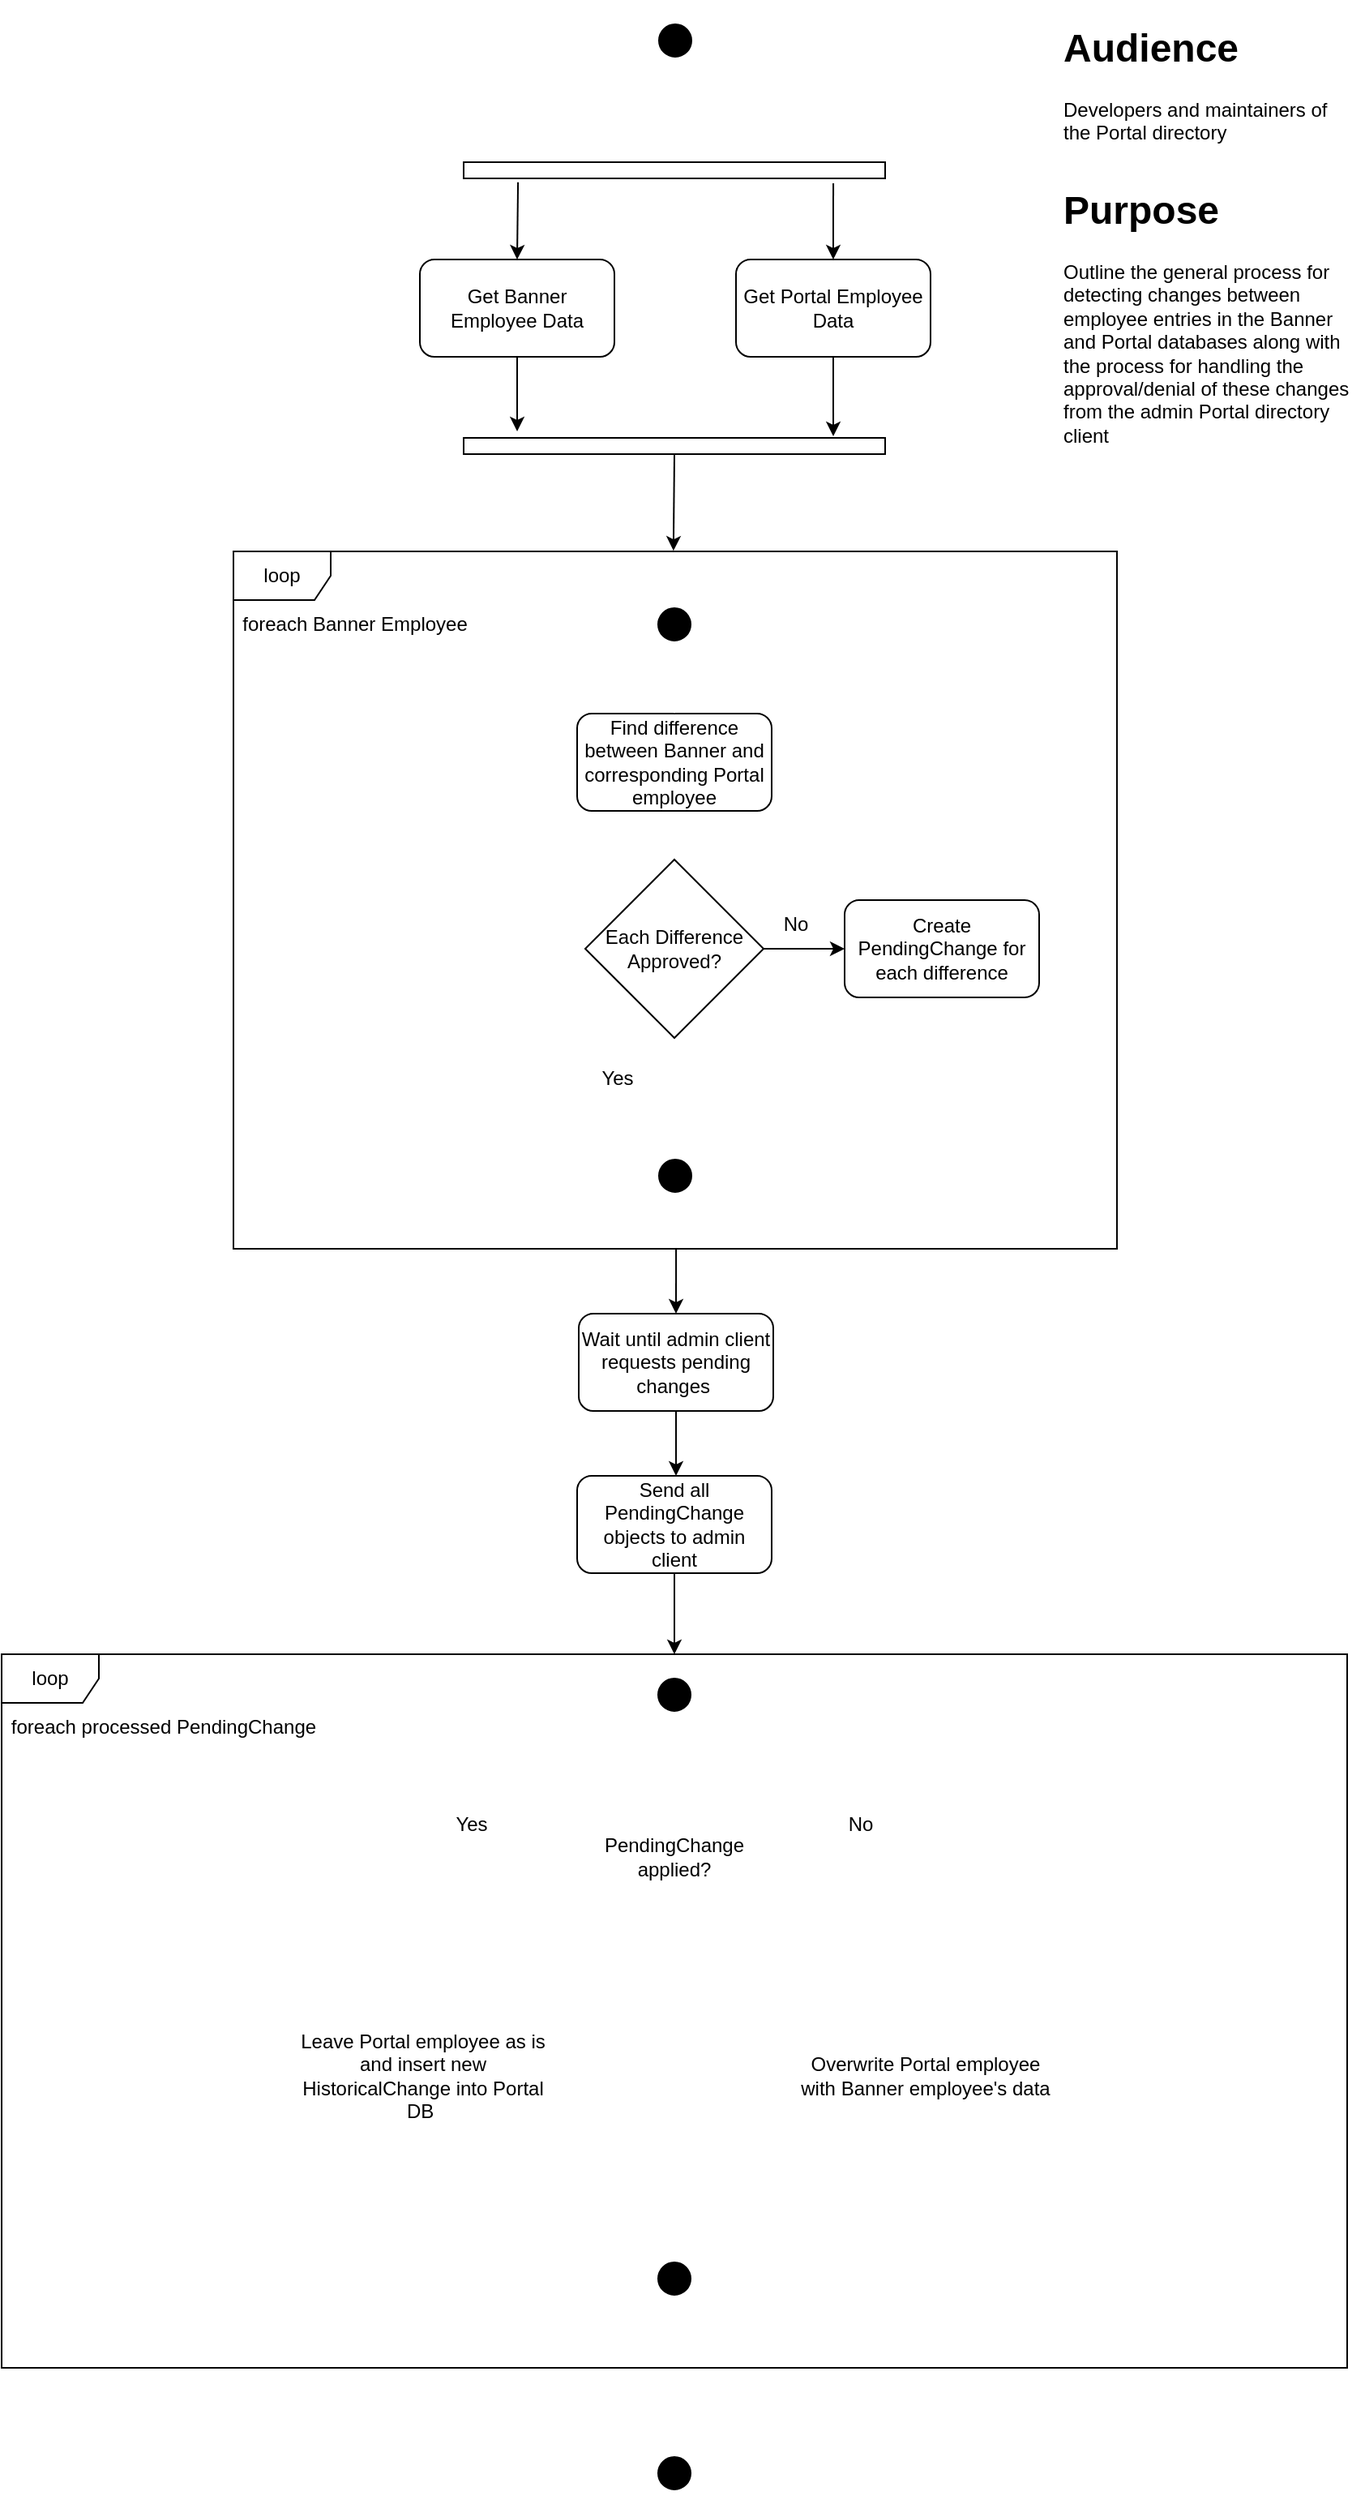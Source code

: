 <mxfile>
    <diagram id="0XkXFrH-IAfCcBlUBEA_" name="Page-1">
        <mxGraphModel dx="1123" dy="464" grid="1" gridSize="10" guides="1" tooltips="1" connect="1" arrows="1" fold="1" page="1" pageScale="1" pageWidth="850" pageHeight="1100" math="0" shadow="0">
            <root>
                <mxCell id="0"/>
                <mxCell id="22" value="Difference Handling" parent="0"/>
                <mxCell id="16" value="" style="group;recursiveResize=0;" parent="22" vertex="1" connectable="0">
                    <mxGeometry x="153" y="340" width="545" height="430" as="geometry"/>
                </mxCell>
                <mxCell id="14" value="loop" style="shape=umlFrame;whiteSpace=wrap;html=1;" parent="16" vertex="1">
                    <mxGeometry width="545" height="430" as="geometry"/>
                </mxCell>
                <mxCell id="15" value="foreach Banner Employee" style="text;html=1;strokeColor=none;fillColor=none;align=center;verticalAlign=middle;whiteSpace=wrap;rounded=0;" parent="16" vertex="1">
                    <mxGeometry y="30" width="150" height="30" as="geometry"/>
                </mxCell>
                <mxCell id="31" style="edgeStyle=none;html=1;exitX=0.5;exitY=1;exitDx=0;exitDy=0;entryX=0.5;entryY=0;entryDx=0;entryDy=0;startArrow=none;startFill=0;endArrow=classic;endFill=1;strokeColor=#FFFFFF;" parent="16" source="19" target="20" edge="1">
                    <mxGeometry relative="1" as="geometry"/>
                </mxCell>
                <mxCell id="19" value="Find difference between Banner and corresponding Portal employee" style="rounded=1;whiteSpace=wrap;html=1;" parent="16" vertex="1">
                    <mxGeometry x="212" y="100" width="120" height="60" as="geometry"/>
                </mxCell>
                <mxCell id="24" style="edgeStyle=none;html=1;exitX=1;exitY=0.5;exitDx=0;exitDy=0;entryX=0;entryY=0.5;entryDx=0;entryDy=0;startArrow=none;startFill=0;endArrow=classic;endFill=1;" parent="16" source="20" target="23" edge="1">
                    <mxGeometry relative="1" as="geometry"/>
                </mxCell>
                <mxCell id="33" style="edgeStyle=none;html=1;exitX=0.5;exitY=1;exitDx=0;exitDy=0;entryX=0.5;entryY=0;entryDx=0;entryDy=0;startArrow=none;startFill=0;endArrow=classic;endFill=1;strokeColor=#FFFFFF;" parent="16" source="20" target="26" edge="1">
                    <mxGeometry relative="1" as="geometry"/>
                </mxCell>
                <mxCell id="20" value="Each Difference Approved?" style="rhombus;whiteSpace=wrap;html=1;" parent="16" vertex="1">
                    <mxGeometry x="217" y="190" width="110" height="110" as="geometry"/>
                </mxCell>
                <mxCell id="32" style="edgeStyle=none;html=1;exitX=0.5;exitY=1;exitDx=0;exitDy=0;entryX=1;entryY=0.5;entryDx=0;entryDy=0;startArrow=none;startFill=0;endArrow=classic;endFill=1;strokeColor=#FFFFFF;" parent="16" source="23" target="26" edge="1">
                    <mxGeometry relative="1" as="geometry">
                        <Array as="points">
                            <mxPoint x="437" y="385"/>
                        </Array>
                    </mxGeometry>
                </mxCell>
                <mxCell id="23" value="Create PendingChange for each difference" style="rounded=1;whiteSpace=wrap;html=1;" parent="16" vertex="1">
                    <mxGeometry x="377" y="215" width="120" height="60" as="geometry"/>
                </mxCell>
                <mxCell id="25" value="No" style="text;html=1;strokeColor=none;fillColor=none;align=center;verticalAlign=middle;whiteSpace=wrap;rounded=0;" parent="16" vertex="1">
                    <mxGeometry x="317" y="215" width="60" height="30" as="geometry"/>
                </mxCell>
                <mxCell id="26" value="" style="ellipse;html=1;shape=endState;fillColor=#000000;strokeColor=#FFFFFF;" parent="16" vertex="1">
                    <mxGeometry x="257.5" y="370" width="30" height="30" as="geometry"/>
                </mxCell>
                <mxCell id="29" value="" style="ellipse;html=1;shape=startState;fillColor=#000000;strokeColor=#FFFFFF;" parent="16" vertex="1">
                    <mxGeometry x="257" y="30" width="30" height="30" as="geometry"/>
                </mxCell>
                <mxCell id="30" value="" style="edgeStyle=orthogonalEdgeStyle;html=1;verticalAlign=bottom;endArrow=open;endSize=8;strokeColor=#FFFFFF;" parent="16" source="29" edge="1">
                    <mxGeometry relative="1" as="geometry">
                        <mxPoint x="272" y="100" as="targetPoint"/>
                    </mxGeometry>
                </mxCell>
                <mxCell id="34" value="Yes" style="text;html=1;strokeColor=none;fillColor=none;align=center;verticalAlign=middle;whiteSpace=wrap;rounded=0;" parent="16" vertex="1">
                    <mxGeometry x="207" y="310" width="60" height="30" as="geometry"/>
                </mxCell>
                <mxCell id="27" value="" style="ellipse;html=1;shape=startState;fillColor=#000000;strokeColor=#FFFFFF;" parent="22" vertex="1">
                    <mxGeometry x="410.5" y="10" width="30" height="30" as="geometry"/>
                </mxCell>
                <mxCell id="28" value="" style="edgeStyle=orthogonalEdgeStyle;html=1;verticalAlign=bottom;endArrow=open;endSize=8;strokeColor=#FFFFFF;" parent="22" source="27" edge="1">
                    <mxGeometry relative="1" as="geometry">
                        <mxPoint x="425.5" y="100" as="targetPoint"/>
                    </mxGeometry>
                </mxCell>
                <mxCell id="42" style="edgeStyle=none;html=1;exitX=0.5;exitY=0;exitDx=0;exitDy=0;entryX=0.501;entryY=1;entryDx=0;entryDy=0;entryPerimeter=0;startArrow=classic;startFill=1;endArrow=none;endFill=0;" parent="22" source="41" target="14" edge="1">
                    <mxGeometry relative="1" as="geometry"/>
                </mxCell>
                <mxCell id="43" style="edgeStyle=none;html=1;exitX=0.5;exitY=1;exitDx=0;exitDy=0;startArrow=none;startFill=0;endArrow=classic;endFill=1;" parent="22" source="41" edge="1">
                    <mxGeometry relative="1" as="geometry">
                        <mxPoint x="426" y="910" as="targetPoint"/>
                    </mxGeometry>
                </mxCell>
                <mxCell id="41" value="Wait until admin client requests pending changes&amp;nbsp;" style="rounded=1;whiteSpace=wrap;html=1;" parent="22" vertex="1">
                    <mxGeometry x="366" y="810" width="120" height="60" as="geometry"/>
                </mxCell>
                <mxCell id="46" style="edgeStyle=none;html=1;exitX=0.5;exitY=1;exitDx=0;exitDy=0;entryX=0.5;entryY=0;entryDx=0;entryDy=0;entryPerimeter=0;startArrow=none;startFill=0;endArrow=classic;endFill=1;" parent="22" source="44" target="45" edge="1">
                    <mxGeometry relative="1" as="geometry"/>
                </mxCell>
                <mxCell id="44" value="Send all PendingChange objects to admin client" style="rounded=1;whiteSpace=wrap;html=1;" parent="22" vertex="1">
                    <mxGeometry x="365" y="910" width="120" height="60" as="geometry"/>
                </mxCell>
                <mxCell id="45" value="loop" style="shape=umlFrame;whiteSpace=wrap;html=1;" parent="22" vertex="1">
                    <mxGeometry x="10" y="1020" width="830" height="440" as="geometry"/>
                </mxCell>
                <mxCell id="47" value="" style="ellipse;html=1;shape=startState;fillColor=#000000;strokeColor=#FFFFFF;" parent="22" vertex="1">
                    <mxGeometry x="410" y="1030" width="30" height="30" as="geometry"/>
                </mxCell>
                <mxCell id="48" value="" style="edgeStyle=orthogonalEdgeStyle;html=1;verticalAlign=bottom;endArrow=open;endSize=8;strokeColor=#FFFFFF;" parent="22" source="47" edge="1">
                    <mxGeometry relative="1" as="geometry">
                        <mxPoint x="425" y="1090" as="targetPoint"/>
                    </mxGeometry>
                </mxCell>
                <mxCell id="49" value="foreach processed PendingChange" style="text;html=1;strokeColor=none;fillColor=none;align=center;verticalAlign=middle;whiteSpace=wrap;rounded=0;" parent="22" vertex="1">
                    <mxGeometry x="10" y="1050" width="200" height="30" as="geometry"/>
                </mxCell>
                <mxCell id="62" style="edgeStyle=none;html=1;exitX=0;exitY=0.5;exitDx=0;exitDy=0;entryX=0.5;entryY=0;entryDx=0;entryDy=0;startArrow=none;startFill=0;endArrow=classic;endFill=1;strokeColor=#FFFFFF;" parent="22" source="53" edge="1">
                    <mxGeometry relative="1" as="geometry">
                        <mxPoint x="265" y="1240" as="targetPoint"/>
                        <Array as="points">
                            <mxPoint x="265" y="1145"/>
                        </Array>
                    </mxGeometry>
                </mxCell>
                <mxCell id="63" style="edgeStyle=none;html=1;exitX=1;exitY=0.5;exitDx=0;exitDy=0;entryX=0.5;entryY=0;entryDx=0;entryDy=0;startArrow=none;startFill=0;endArrow=classic;endFill=1;strokeColor=#FFFFFF;" parent="22" source="53" edge="1">
                    <mxGeometry relative="1" as="geometry">
                        <mxPoint x="585" y="1240" as="targetPoint"/>
                        <Array as="points">
                            <mxPoint x="585" y="1145"/>
                        </Array>
                    </mxGeometry>
                </mxCell>
                <mxCell id="53" value="PendingChange applied?" style="rhombus;whiteSpace=wrap;html=1;strokeColor=#FFFFFF;" parent="22" vertex="1">
                    <mxGeometry x="370" y="1090" width="110" height="110" as="geometry"/>
                </mxCell>
                <mxCell id="77" style="edgeStyle=none;html=1;exitX=0;exitY=0.5;exitDx=0;exitDy=0;entryX=1;entryY=0.5;entryDx=0;entryDy=0;startArrow=none;startFill=0;endArrow=classic;endFill=1;strokeColor=#FFFFFF;" parent="22" edge="1">
                    <mxGeometry relative="1" as="geometry">
                        <mxPoint x="140" y="1445" as="targetPoint"/>
                    </mxGeometry>
                </mxCell>
                <mxCell id="64" value="Yes" style="text;html=1;strokeColor=none;fillColor=none;align=center;verticalAlign=middle;whiteSpace=wrap;rounded=0;" parent="22" vertex="1">
                    <mxGeometry x="270" y="1110" width="60" height="30" as="geometry"/>
                </mxCell>
                <mxCell id="65" value="No" style="text;html=1;strokeColor=none;fillColor=none;align=center;verticalAlign=middle;whiteSpace=wrap;rounded=0;" parent="22" vertex="1">
                    <mxGeometry x="510" y="1110" width="60" height="30" as="geometry"/>
                </mxCell>
                <mxCell id="83" style="edgeStyle=none;html=1;exitX=0.5;exitY=1;exitDx=0;exitDy=0;entryX=0;entryY=0.5;entryDx=0;entryDy=0;startArrow=none;startFill=0;endArrow=classic;endFill=1;strokeColor=#FFFFFF;" parent="22" source="79" target="82" edge="1">
                    <mxGeometry relative="1" as="geometry">
                        <Array as="points">
                            <mxPoint x="270" y="1405"/>
                        </Array>
                    </mxGeometry>
                </mxCell>
                <mxCell id="79" value="Leave Portal employee as is and insert new HistoricalChange into Portal DB&amp;nbsp;" style="rounded=1;whiteSpace=wrap;html=1;strokeColor=#FFFFFF;" parent="22" vertex="1">
                    <mxGeometry x="190" y="1240" width="160" height="80" as="geometry"/>
                </mxCell>
                <mxCell id="84" style="edgeStyle=none;html=1;exitX=0.5;exitY=1;exitDx=0;exitDy=0;entryX=1;entryY=0.5;entryDx=0;entryDy=0;startArrow=none;startFill=0;endArrow=classic;endFill=1;strokeColor=#FFFFFF;" parent="22" source="81" target="82" edge="1">
                    <mxGeometry relative="1" as="geometry">
                        <Array as="points">
                            <mxPoint x="580" y="1405"/>
                        </Array>
                    </mxGeometry>
                </mxCell>
                <mxCell id="81" value="Overwrite Portal employee with Banner employee's data" style="rounded=1;whiteSpace=wrap;html=1;strokeColor=#FFFFFF;" parent="22" vertex="1">
                    <mxGeometry x="500" y="1240" width="160" height="80" as="geometry"/>
                </mxCell>
                <mxCell id="82" value="" style="ellipse;html=1;shape=endState;fillColor=#000000;strokeColor=#FFFFFF;" parent="22" vertex="1">
                    <mxGeometry x="410" y="1390" width="30" height="30" as="geometry"/>
                </mxCell>
                <mxCell id="86" style="edgeStyle=none;html=1;exitX=0.5;exitY=0;exitDx=0;exitDy=0;entryX=0.5;entryY=1.007;entryDx=0;entryDy=0;entryPerimeter=0;startArrow=classic;startFill=1;endArrow=none;endFill=0;strokeColor=#FFFFFF;" parent="22" source="85" target="45" edge="1">
                    <mxGeometry relative="1" as="geometry"/>
                </mxCell>
                <mxCell id="85" value="" style="ellipse;html=1;shape=endState;fillColor=#000000;strokeColor=#FFFFFF;" parent="22" vertex="1">
                    <mxGeometry x="410" y="1510" width="30" height="30" as="geometry"/>
                </mxCell>
                <mxCell id="87" value="&lt;h1&gt;Audience&lt;/h1&gt;&lt;div&gt;Developers and maintainers of the Portal directory&lt;/div&gt;" style="text;html=1;strokeColor=none;fillColor=none;spacing=5;spacingTop=-20;whiteSpace=wrap;overflow=hidden;rounded=0;" parent="22" vertex="1">
                    <mxGeometry x="660" y="10" width="190" height="120" as="geometry"/>
                </mxCell>
                <mxCell id="88" value="&lt;h1&gt;Purpose&lt;/h1&gt;&lt;p&gt;Outline the general process for detecting changes between employee entries in the Banner and Portal databases along with the process for handling the approval/denial of these changes from the admin Portal directory client&lt;/p&gt;" style="text;html=1;strokeColor=none;fillColor=none;spacing=5;spacingTop=-20;whiteSpace=wrap;overflow=hidden;rounded=0;" parent="22" vertex="1">
                    <mxGeometry x="660" y="110" width="190" height="180" as="geometry"/>
                </mxCell>
                <mxCell id="1" parent="0"/>
                <mxCell id="7" style="edgeStyle=none;html=1;exitX=0.5;exitY=0;exitDx=0;exitDy=0;entryX=0.129;entryY=1.233;entryDx=0;entryDy=0;entryPerimeter=0;startArrow=classic;startFill=1;endArrow=none;endFill=0;" parent="1" source="3" target="5" edge="1">
                    <mxGeometry relative="1" as="geometry"/>
                </mxCell>
                <mxCell id="12" style="edgeStyle=none;html=1;exitX=0.5;exitY=1;exitDx=0;exitDy=0;entryX=0.127;entryY=-0.4;entryDx=0;entryDy=0;entryPerimeter=0;startArrow=none;startFill=0;endArrow=classic;endFill=1;" parent="1" source="3" target="11" edge="1">
                    <mxGeometry relative="1" as="geometry"/>
                </mxCell>
                <mxCell id="3" value="Get Banner Employee Data" style="rounded=1;whiteSpace=wrap;html=1;" parent="1" vertex="1">
                    <mxGeometry x="268" y="160" width="120" height="60" as="geometry"/>
                </mxCell>
                <mxCell id="9" style="edgeStyle=none;html=1;exitX=0.5;exitY=0;exitDx=0;exitDy=0;entryX=0.877;entryY=1.3;entryDx=0;entryDy=0;entryPerimeter=0;startArrow=classic;startFill=1;endArrow=none;endFill=0;" parent="1" source="4" target="5" edge="1">
                    <mxGeometry relative="1" as="geometry"/>
                </mxCell>
                <mxCell id="13" style="edgeStyle=none;html=1;exitX=0.5;exitY=1;exitDx=0;exitDy=0;entryX=0.877;entryY=-0.1;entryDx=0;entryDy=0;entryPerimeter=0;startArrow=none;startFill=0;endArrow=classic;endFill=1;" parent="1" source="4" target="11" edge="1">
                    <mxGeometry relative="1" as="geometry"/>
                </mxCell>
                <mxCell id="4" value="Get Portal Employee Data" style="rounded=1;whiteSpace=wrap;html=1;" parent="1" vertex="1">
                    <mxGeometry x="463" y="160" width="120" height="60" as="geometry"/>
                </mxCell>
                <mxCell id="5" value="" style="rounded=0;whiteSpace=wrap;html=1;" parent="1" vertex="1">
                    <mxGeometry x="295" y="100" width="260" height="10" as="geometry"/>
                </mxCell>
                <mxCell id="17" style="edgeStyle=none;html=1;exitX=0.5;exitY=1;exitDx=0;exitDy=0;entryX=0.498;entryY=-0.001;entryDx=0;entryDy=0;entryPerimeter=0;startArrow=none;startFill=0;endArrow=classic;endFill=1;" parent="1" source="11" target="14" edge="1">
                    <mxGeometry relative="1" as="geometry"/>
                </mxCell>
                <mxCell id="11" value="" style="rounded=0;whiteSpace=wrap;html=1;" parent="1" vertex="1">
                    <mxGeometry x="295" y="270" width="260" height="10" as="geometry"/>
                </mxCell>
            </root>
        </mxGraphModel>
    </diagram>
</mxfile>